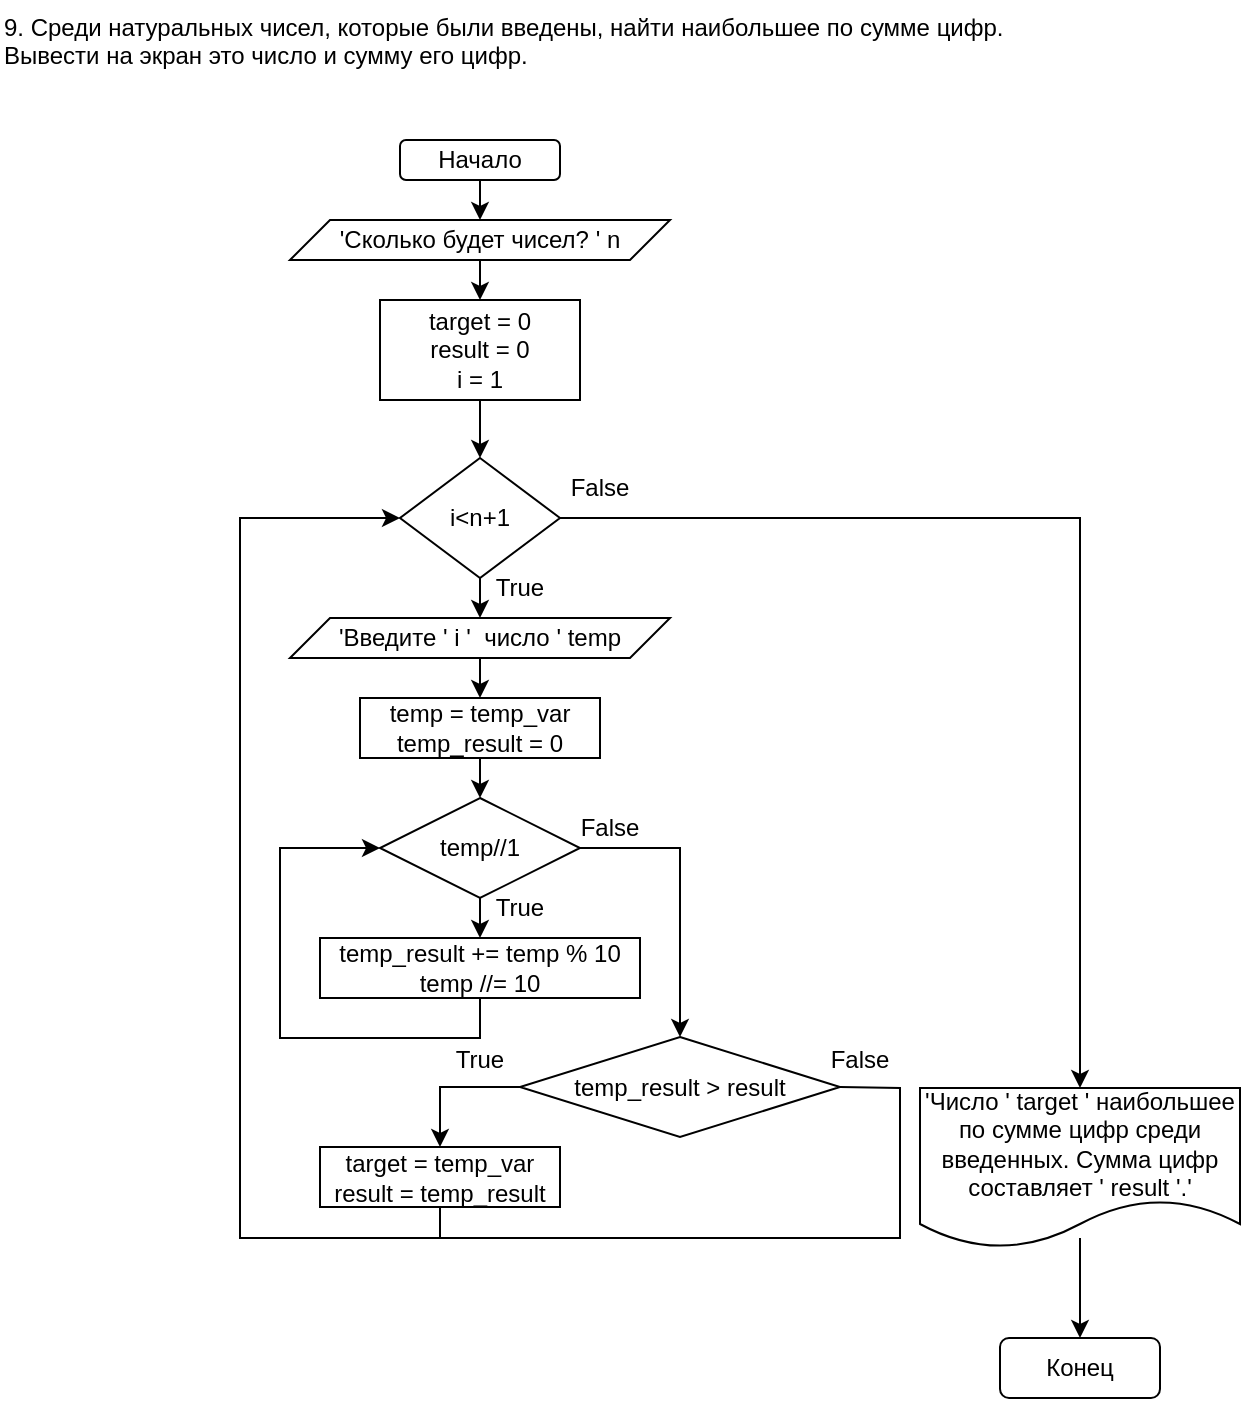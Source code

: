 <mxfile version="17.5.0" type="device"><diagram id="C5RBs43oDa-KdzZeNtuy" name="Page-1"><mxGraphModel dx="1778" dy="833" grid="1" gridSize="10" guides="1" tooltips="1" connect="1" arrows="1" fold="1" page="1" pageScale="1" pageWidth="827" pageHeight="1169" math="0" shadow="0"><root><mxCell id="WIyWlLk6GJQsqaUBKTNV-0"/><mxCell id="WIyWlLk6GJQsqaUBKTNV-1" parent="WIyWlLk6GJQsqaUBKTNV-0"/><mxCell id="eD7I3x-_jHl2GSEzCtqL-1" value="Начало" style="rounded=1;whiteSpace=wrap;html=1;" parent="WIyWlLk6GJQsqaUBKTNV-1" vertex="1"><mxGeometry x="240" y="100" width="80" height="20" as="geometry"/></mxCell><mxCell id="eD7I3x-_jHl2GSEzCtqL-2" value="target = 0&lt;br&gt;result = 0&lt;br&gt;i = 1" style="rounded=0;whiteSpace=wrap;html=1;" parent="WIyWlLk6GJQsqaUBKTNV-1" vertex="1"><mxGeometry x="230" y="180" width="100" height="50" as="geometry"/></mxCell><mxCell id="eD7I3x-_jHl2GSEzCtqL-3" value="i&amp;lt;n+1" style="rhombus;whiteSpace=wrap;html=1;" parent="WIyWlLk6GJQsqaUBKTNV-1" vertex="1"><mxGeometry x="240" y="259" width="80" height="60" as="geometry"/></mxCell><mxCell id="eD7I3x-_jHl2GSEzCtqL-13" value="Конец" style="rounded=1;whiteSpace=wrap;html=1;" parent="WIyWlLk6GJQsqaUBKTNV-1" vertex="1"><mxGeometry x="540" y="699" width="80" height="30" as="geometry"/></mxCell><mxCell id="eD7I3x-_jHl2GSEzCtqL-33" value="False" style="text;html=1;strokeColor=none;fillColor=none;align=center;verticalAlign=middle;whiteSpace=wrap;rounded=0;" parent="WIyWlLk6GJQsqaUBKTNV-1" vertex="1"><mxGeometry x="440" y="544.5" width="60" height="30" as="geometry"/></mxCell><mxCell id="NNNzcky4NgI1Qq3LzUva-1" value="'Число ' target ' наибольшее по сумме цифр среди введенных. Сумма цифр составляет ' result '.'" style="shape=document;whiteSpace=wrap;html=1;boundedLbl=1;" vertex="1" parent="WIyWlLk6GJQsqaUBKTNV-1"><mxGeometry x="500" y="574" width="160" height="80" as="geometry"/></mxCell><mxCell id="NNNzcky4NgI1Qq3LzUva-4" value="True" style="text;html=1;strokeColor=none;fillColor=none;align=center;verticalAlign=middle;whiteSpace=wrap;rounded=0;" vertex="1" parent="WIyWlLk6GJQsqaUBKTNV-1"><mxGeometry x="270" y="469" width="60" height="30" as="geometry"/></mxCell><mxCell id="NNNzcky4NgI1Qq3LzUva-8" value="False" style="text;html=1;strokeColor=none;fillColor=none;align=center;verticalAlign=middle;whiteSpace=wrap;rounded=0;" vertex="1" parent="WIyWlLk6GJQsqaUBKTNV-1"><mxGeometry x="315" y="429" width="60" height="30" as="geometry"/></mxCell><mxCell id="NNNzcky4NgI1Qq3LzUva-14" value="" style="endArrow=classic;html=1;rounded=0;entryX=0.5;entryY=0;entryDx=0;entryDy=0;exitX=0.5;exitY=1;exitDx=0;exitDy=0;" edge="1" parent="WIyWlLk6GJQsqaUBKTNV-1" source="eD7I3x-_jHl2GSEzCtqL-2" target="eD7I3x-_jHl2GSEzCtqL-3"><mxGeometry width="50" height="50" relative="1" as="geometry"><mxPoint x="280" y="430" as="sourcePoint"/><mxPoint x="140" y="420" as="targetPoint"/></mxGeometry></mxCell><mxCell id="NNNzcky4NgI1Qq3LzUva-15" value="'Сколько будет чисел? '&amp;nbsp;n&lt;br&gt;" style="shape=parallelogram;perimeter=parallelogramPerimeter;whiteSpace=wrap;html=1;fixedSize=1;" vertex="1" parent="WIyWlLk6GJQsqaUBKTNV-1"><mxGeometry x="185" y="140" width="190" height="20" as="geometry"/></mxCell><mxCell id="NNNzcky4NgI1Qq3LzUva-42" value="" style="endArrow=classic;html=1;rounded=0;exitX=0.5;exitY=1;exitDx=0;exitDy=0;entryX=0.5;entryY=0;entryDx=0;entryDy=0;" edge="1" parent="WIyWlLk6GJQsqaUBKTNV-1" source="eD7I3x-_jHl2GSEzCtqL-1" target="NNNzcky4NgI1Qq3LzUva-15"><mxGeometry width="50" height="50" relative="1" as="geometry"><mxPoint x="140" y="180" as="sourcePoint"/><mxPoint x="190" y="130" as="targetPoint"/></mxGeometry></mxCell><mxCell id="NNNzcky4NgI1Qq3LzUva-43" value="" style="endArrow=classic;html=1;rounded=0;exitX=0.5;exitY=1;exitDx=0;exitDy=0;entryX=0.5;entryY=0;entryDx=0;entryDy=0;" edge="1" parent="WIyWlLk6GJQsqaUBKTNV-1" source="NNNzcky4NgI1Qq3LzUva-15" target="eD7I3x-_jHl2GSEzCtqL-2"><mxGeometry width="50" height="50" relative="1" as="geometry"><mxPoint x="120" y="200" as="sourcePoint"/><mxPoint x="170" y="150" as="targetPoint"/></mxGeometry></mxCell><mxCell id="NNNzcky4NgI1Qq3LzUva-44" value="&lt;div&gt;temp_result += temp % 10&lt;/div&gt;&lt;div&gt;temp //= 10&lt;/div&gt;" style="rounded=0;whiteSpace=wrap;html=1;" vertex="1" parent="WIyWlLk6GJQsqaUBKTNV-1"><mxGeometry x="200" y="499" width="160" height="30" as="geometry"/></mxCell><mxCell id="NNNzcky4NgI1Qq3LzUva-52" value="'Введите ' i '&amp;nbsp; число ' temp" style="shape=parallelogram;perimeter=parallelogramPerimeter;whiteSpace=wrap;html=1;fixedSize=1;" vertex="1" parent="WIyWlLk6GJQsqaUBKTNV-1"><mxGeometry x="185" y="339" width="190" height="20" as="geometry"/></mxCell><mxCell id="NNNzcky4NgI1Qq3LzUva-53" value="temp//1" style="rhombus;whiteSpace=wrap;html=1;" vertex="1" parent="WIyWlLk6GJQsqaUBKTNV-1"><mxGeometry x="230" y="429" width="100" height="50" as="geometry"/></mxCell><mxCell id="NNNzcky4NgI1Qq3LzUva-54" value="temp_result &amp;gt; result" style="rhombus;whiteSpace=wrap;html=1;" vertex="1" parent="WIyWlLk6GJQsqaUBKTNV-1"><mxGeometry x="300" y="548.5" width="160" height="50" as="geometry"/></mxCell><mxCell id="NNNzcky4NgI1Qq3LzUva-55" value="&lt;div&gt;target = temp_var&lt;/div&gt;&lt;div&gt;result = temp_result&lt;/div&gt;" style="rounded=0;whiteSpace=wrap;html=1;" vertex="1" parent="WIyWlLk6GJQsqaUBKTNV-1"><mxGeometry x="200" y="603.5" width="120" height="30" as="geometry"/></mxCell><mxCell id="NNNzcky4NgI1Qq3LzUva-57" value="" style="endArrow=classic;html=1;rounded=0;exitX=0.5;exitY=1;exitDx=0;exitDy=0;entryX=0.5;entryY=0;entryDx=0;entryDy=0;" edge="1" parent="WIyWlLk6GJQsqaUBKTNV-1" source="eD7I3x-_jHl2GSEzCtqL-3" target="NNNzcky4NgI1Qq3LzUva-52"><mxGeometry width="50" height="50" relative="1" as="geometry"><mxPoint x="300" y="499" as="sourcePoint"/><mxPoint x="350" y="449" as="targetPoint"/></mxGeometry></mxCell><mxCell id="NNNzcky4NgI1Qq3LzUva-62" value="" style="endArrow=classic;html=1;rounded=0;exitX=0;exitY=0.5;exitDx=0;exitDy=0;entryX=0.5;entryY=0;entryDx=0;entryDy=0;" edge="1" parent="WIyWlLk6GJQsqaUBKTNV-1" source="NNNzcky4NgI1Qq3LzUva-54" target="NNNzcky4NgI1Qq3LzUva-55"><mxGeometry width="50" height="50" relative="1" as="geometry"><mxPoint x="490" y="588.5" as="sourcePoint"/><mxPoint x="540" y="538.5" as="targetPoint"/><Array as="points"><mxPoint x="260" y="573.5"/></Array></mxGeometry></mxCell><mxCell id="NNNzcky4NgI1Qq3LzUva-65" value="True" style="text;html=1;strokeColor=none;fillColor=none;align=center;verticalAlign=middle;whiteSpace=wrap;rounded=0;" vertex="1" parent="WIyWlLk6GJQsqaUBKTNV-1"><mxGeometry x="250" y="544.5" width="60" height="30" as="geometry"/></mxCell><mxCell id="NNNzcky4NgI1Qq3LzUva-70" value="" style="endArrow=classic;html=1;rounded=0;exitX=1;exitY=0.5;exitDx=0;exitDy=0;entryX=0.5;entryY=0;entryDx=0;entryDy=0;" edge="1" parent="WIyWlLk6GJQsqaUBKTNV-1" source="eD7I3x-_jHl2GSEzCtqL-3" target="NNNzcky4NgI1Qq3LzUva-1"><mxGeometry width="50" height="50" relative="1" as="geometry"><mxPoint x="520" y="259" as="sourcePoint"/><mxPoint x="570" y="209" as="targetPoint"/><Array as="points"><mxPoint x="580" y="289"/></Array></mxGeometry></mxCell><mxCell id="NNNzcky4NgI1Qq3LzUva-71" value="False" style="text;html=1;strokeColor=none;fillColor=none;align=center;verticalAlign=middle;whiteSpace=wrap;rounded=0;" vertex="1" parent="WIyWlLk6GJQsqaUBKTNV-1"><mxGeometry x="310" y="259" width="60" height="30" as="geometry"/></mxCell><mxCell id="NNNzcky4NgI1Qq3LzUva-72" value="True" style="text;html=1;strokeColor=none;fillColor=none;align=center;verticalAlign=middle;whiteSpace=wrap;rounded=0;" vertex="1" parent="WIyWlLk6GJQsqaUBKTNV-1"><mxGeometry x="270" y="309" width="60" height="30" as="geometry"/></mxCell><mxCell id="NNNzcky4NgI1Qq3LzUva-73" value="" style="endArrow=classic;html=1;rounded=0;entryX=0.5;entryY=0;entryDx=0;entryDy=0;" edge="1" parent="WIyWlLk6GJQsqaUBKTNV-1" target="eD7I3x-_jHl2GSEzCtqL-13"><mxGeometry width="50" height="50" relative="1" as="geometry"><mxPoint x="580" y="649" as="sourcePoint"/><mxPoint x="430" y="709" as="targetPoint"/></mxGeometry></mxCell><mxCell id="NNNzcky4NgI1Qq3LzUva-74" value="9. Среди натуральных чисел, которые были введены, найти наибольшее по сумме цифр. Вывести на экран это число и сумму его цифр." style="text;whiteSpace=wrap;html=1;" vertex="1" parent="WIyWlLk6GJQsqaUBKTNV-1"><mxGeometry x="40" y="30" width="550" height="40" as="geometry"/></mxCell><mxCell id="NNNzcky4NgI1Qq3LzUva-75" value="temp = temp_var&lt;br&gt;temp_result = 0" style="rounded=0;whiteSpace=wrap;html=1;" vertex="1" parent="WIyWlLk6GJQsqaUBKTNV-1"><mxGeometry x="220" y="379" width="120" height="30" as="geometry"/></mxCell><mxCell id="NNNzcky4NgI1Qq3LzUva-76" value="" style="endArrow=classic;html=1;rounded=0;exitX=0.5;exitY=1;exitDx=0;exitDy=0;entryX=0.5;entryY=0;entryDx=0;entryDy=0;" edge="1" parent="WIyWlLk6GJQsqaUBKTNV-1" source="NNNzcky4NgI1Qq3LzUva-52" target="NNNzcky4NgI1Qq3LzUva-75"><mxGeometry width="50" height="50" relative="1" as="geometry"><mxPoint x="430" y="409" as="sourcePoint"/><mxPoint x="480" y="359" as="targetPoint"/></mxGeometry></mxCell><mxCell id="NNNzcky4NgI1Qq3LzUva-77" value="" style="endArrow=classic;html=1;rounded=0;exitX=0.5;exitY=1;exitDx=0;exitDy=0;entryX=0.5;entryY=0;entryDx=0;entryDy=0;" edge="1" parent="WIyWlLk6GJQsqaUBKTNV-1" source="NNNzcky4NgI1Qq3LzUva-75" target="NNNzcky4NgI1Qq3LzUva-53"><mxGeometry width="50" height="50" relative="1" as="geometry"><mxPoint x="30" y="459" as="sourcePoint"/><mxPoint x="80" y="409" as="targetPoint"/></mxGeometry></mxCell><mxCell id="NNNzcky4NgI1Qq3LzUva-78" value="" style="endArrow=classic;html=1;rounded=0;exitX=0.5;exitY=1;exitDx=0;exitDy=0;entryX=0.5;entryY=0;entryDx=0;entryDy=0;" edge="1" parent="WIyWlLk6GJQsqaUBKTNV-1" source="NNNzcky4NgI1Qq3LzUva-53" target="NNNzcky4NgI1Qq3LzUva-44"><mxGeometry width="50" height="50" relative="1" as="geometry"><mxPoint x="90" y="599" as="sourcePoint"/><mxPoint x="140" y="549" as="targetPoint"/></mxGeometry></mxCell><mxCell id="NNNzcky4NgI1Qq3LzUva-79" value="" style="endArrow=classic;html=1;rounded=0;exitX=0.5;exitY=1;exitDx=0;exitDy=0;entryX=0;entryY=0.5;entryDx=0;entryDy=0;" edge="1" parent="WIyWlLk6GJQsqaUBKTNV-1" source="NNNzcky4NgI1Qq3LzUva-44" target="NNNzcky4NgI1Qq3LzUva-53"><mxGeometry width="50" height="50" relative="1" as="geometry"><mxPoint x="190" y="629" as="sourcePoint"/><mxPoint x="180" y="449" as="targetPoint"/><Array as="points"><mxPoint x="280" y="549"/><mxPoint x="180" y="549"/><mxPoint x="180" y="454"/></Array></mxGeometry></mxCell><mxCell id="NNNzcky4NgI1Qq3LzUva-80" value="" style="endArrow=classic;html=1;rounded=0;exitX=1;exitY=0.5;exitDx=0;exitDy=0;entryX=0.5;entryY=0;entryDx=0;entryDy=0;" edge="1" parent="WIyWlLk6GJQsqaUBKTNV-1" source="NNNzcky4NgI1Qq3LzUva-53" target="NNNzcky4NgI1Qq3LzUva-54"><mxGeometry width="50" height="50" relative="1" as="geometry"><mxPoint x="360" y="479" as="sourcePoint"/><mxPoint x="410" y="429" as="targetPoint"/><Array as="points"><mxPoint x="380" y="454"/></Array></mxGeometry></mxCell><mxCell id="NNNzcky4NgI1Qq3LzUva-81" value="" style="endArrow=classic;html=1;rounded=0;exitX=0.5;exitY=1;exitDx=0;exitDy=0;entryX=0;entryY=0.5;entryDx=0;entryDy=0;" edge="1" parent="WIyWlLk6GJQsqaUBKTNV-1" source="NNNzcky4NgI1Qq3LzUva-55" target="eD7I3x-_jHl2GSEzCtqL-3"><mxGeometry width="50" height="50" relative="1" as="geometry"><mxPoint x="300" y="719" as="sourcePoint"/><mxPoint x="130" y="479" as="targetPoint"/><Array as="points"><mxPoint x="260" y="649"/><mxPoint x="160" y="649"/><mxPoint x="160" y="289"/></Array></mxGeometry></mxCell><mxCell id="NNNzcky4NgI1Qq3LzUva-82" value="" style="endArrow=none;html=1;rounded=0;entryX=1;entryY=0.5;entryDx=0;entryDy=0;" edge="1" parent="WIyWlLk6GJQsqaUBKTNV-1" target="NNNzcky4NgI1Qq3LzUva-54"><mxGeometry width="50" height="50" relative="1" as="geometry"><mxPoint x="260" y="649" as="sourcePoint"/><mxPoint x="450" y="609" as="targetPoint"/><Array as="points"><mxPoint x="490" y="649"/><mxPoint x="490" y="574"/></Array></mxGeometry></mxCell></root></mxGraphModel></diagram></mxfile>